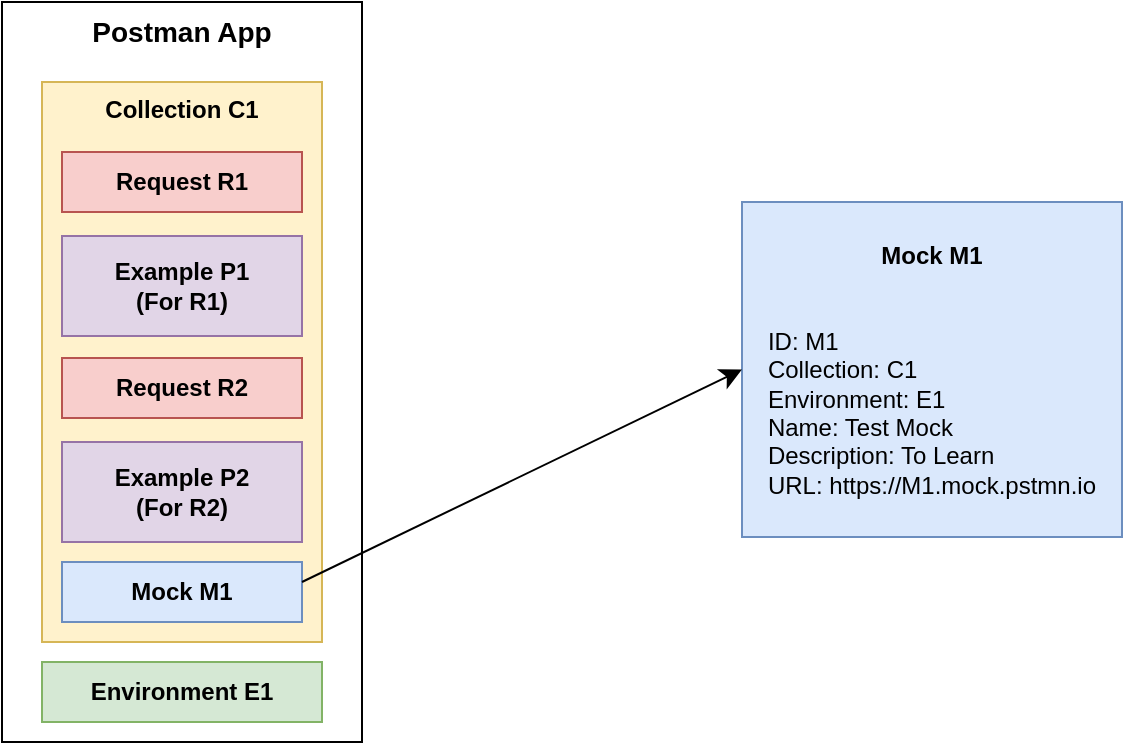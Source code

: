 <mxfile version="15.3.5" type="device"><diagram id="TB855iHaDW9daw1CnZLf" name="Page-1"><mxGraphModel dx="1106" dy="794" grid="1" gridSize="10" guides="1" tooltips="1" connect="1" arrows="1" fold="1" page="1" pageScale="1" pageWidth="827" pageHeight="1169" math="0" shadow="0"><root><mxCell id="0"/><mxCell id="1" parent="0"/><mxCell id="tn8dca5cDWTzA00JZnQW-7" value="&lt;b&gt;&lt;font style=&quot;font-size: 14px&quot;&gt;Postman App&lt;/font&gt;&lt;/b&gt;" style="rounded=0;whiteSpace=wrap;html=1;verticalAlign=top;" parent="1" vertex="1"><mxGeometry x="30" y="20" width="180" height="370" as="geometry"/></mxCell><mxCell id="tn8dca5cDWTzA00JZnQW-9" value="&lt;b&gt;Environment E1&lt;/b&gt;" style="rounded=0;whiteSpace=wrap;html=1;verticalAlign=middle;labelBackgroundColor=none;fillColor=#d5e8d4;strokeColor=#82b366;glass=0;" parent="1" vertex="1"><mxGeometry x="50" y="350" width="140" height="30" as="geometry"/></mxCell><mxCell id="tn8dca5cDWTzA00JZnQW-11" value="&lt;b&gt;Collection C1&lt;/b&gt;" style="rounded=0;whiteSpace=wrap;html=1;verticalAlign=top;fillColor=#fff2cc;strokeColor=#d6b656;" parent="1" vertex="1"><mxGeometry x="50" y="60" width="140" height="280" as="geometry"/></mxCell><mxCell id="tn8dca5cDWTzA00JZnQW-6" value="&lt;b&gt;Request R1&lt;/b&gt;" style="rounded=0;whiteSpace=wrap;html=1;verticalAlign=middle;fillColor=#f8cecc;strokeColor=#b85450;" parent="1" vertex="1"><mxGeometry x="60" y="95" width="120" height="30" as="geometry"/></mxCell><mxCell id="tn8dca5cDWTzA00JZnQW-8" value="&lt;b&gt;Request R2&lt;/b&gt;" style="rounded=0;whiteSpace=wrap;html=1;verticalAlign=middle;fillColor=#f8cecc;strokeColor=#b85450;" parent="1" vertex="1"><mxGeometry x="60" y="198" width="120" height="30" as="geometry"/></mxCell><mxCell id="tn8dca5cDWTzA00JZnQW-5" value="&lt;b&gt;Example P1&lt;br&gt;(For R1)&lt;/b&gt;" style="rounded=0;whiteSpace=wrap;html=1;verticalAlign=middle;fillColor=#e1d5e7;strokeColor=#9673a6;" parent="1" vertex="1"><mxGeometry x="60" y="137" width="120" height="50" as="geometry"/></mxCell><mxCell id="tn8dca5cDWTzA00JZnQW-10" value="&lt;b&gt;Example P2&lt;br&gt;(For R2)&lt;/b&gt;" style="rounded=0;whiteSpace=wrap;html=1;verticalAlign=middle;fillColor=#e1d5e7;strokeColor=#9673a6;" parent="1" vertex="1"><mxGeometry x="60" y="240" width="120" height="50" as="geometry"/></mxCell><mxCell id="-IGapbZyYanF2kNug6st-1" value="&lt;b&gt;Mock M1&lt;/b&gt;" style="rounded=0;whiteSpace=wrap;html=1;verticalAlign=middle;fillColor=#dae8fc;strokeColor=#6c8ebf;" parent="1" vertex="1"><mxGeometry x="60" y="300" width="120" height="30" as="geometry"/></mxCell><mxCell id="-IGapbZyYanF2kNug6st-3" value="&lt;span&gt;&lt;b&gt;Mock M1&lt;br&gt;&lt;br&gt;&lt;/b&gt;&lt;/span&gt;&lt;br&gt;&lt;div style=&quot;text-align: left&quot;&gt;&lt;span&gt;ID: M1&lt;/span&gt;&lt;/div&gt;&lt;span&gt;&lt;div style=&quot;text-align: left&quot;&gt;&lt;span&gt;Collection: C1&lt;/span&gt;&lt;/div&gt;&lt;/span&gt;&lt;span&gt;&lt;div style=&quot;text-align: left&quot;&gt;&lt;span&gt;Environment: E1&lt;/span&gt;&lt;/div&gt;&lt;/span&gt;&lt;span&gt;&lt;div style=&quot;text-align: left&quot;&gt;&lt;span&gt;Name: Test Mock&lt;/span&gt;&lt;/div&gt;&lt;/span&gt;&lt;span&gt;&lt;div style=&quot;text-align: left&quot;&gt;&lt;span&gt;Description: To Learn&lt;/span&gt;&lt;/div&gt;&lt;/span&gt;&lt;span&gt;&lt;div style=&quot;text-align: left&quot;&gt;&lt;span&gt;URL: https://M1.mock.pstmn.io&lt;/span&gt;&lt;/div&gt;&lt;/span&gt;" style="rounded=0;whiteSpace=wrap;html=1;fillColor=#dae8fc;strokeColor=#6c8ebf;" parent="1" vertex="1"><mxGeometry x="400" y="120" width="190" height="167.5" as="geometry"/></mxCell><mxCell id="E0iPT0TlUQPmK_GkaRAS-1" value="" style="endArrow=classic;html=1;startSize=14;endSize=8;sourcePerimeterSpacing=8;targetPerimeterSpacing=8;entryX=0;entryY=0.5;entryDx=0;entryDy=0;fontSize=11;endFill=1;" edge="1" parent="1" target="-IGapbZyYanF2kNug6st-3"><mxGeometry width="50" height="50" relative="1" as="geometry"><mxPoint x="180" y="310" as="sourcePoint"/><mxPoint x="230" y="260" as="targetPoint"/></mxGeometry></mxCell></root></mxGraphModel></diagram></mxfile>